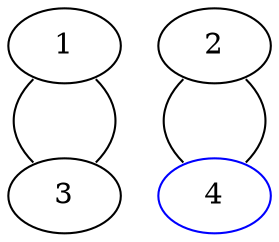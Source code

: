 graph {
  1 -- 3 [tailport="sw", headport="nw"];
  1 -- 3 [tailport="se", headport="ne"];
  2 -- 4 [tailport="sw", headport="nw"];
  2 -- 4 [tailport="se", headport="ne"];
  4 [color="blue"];
}
